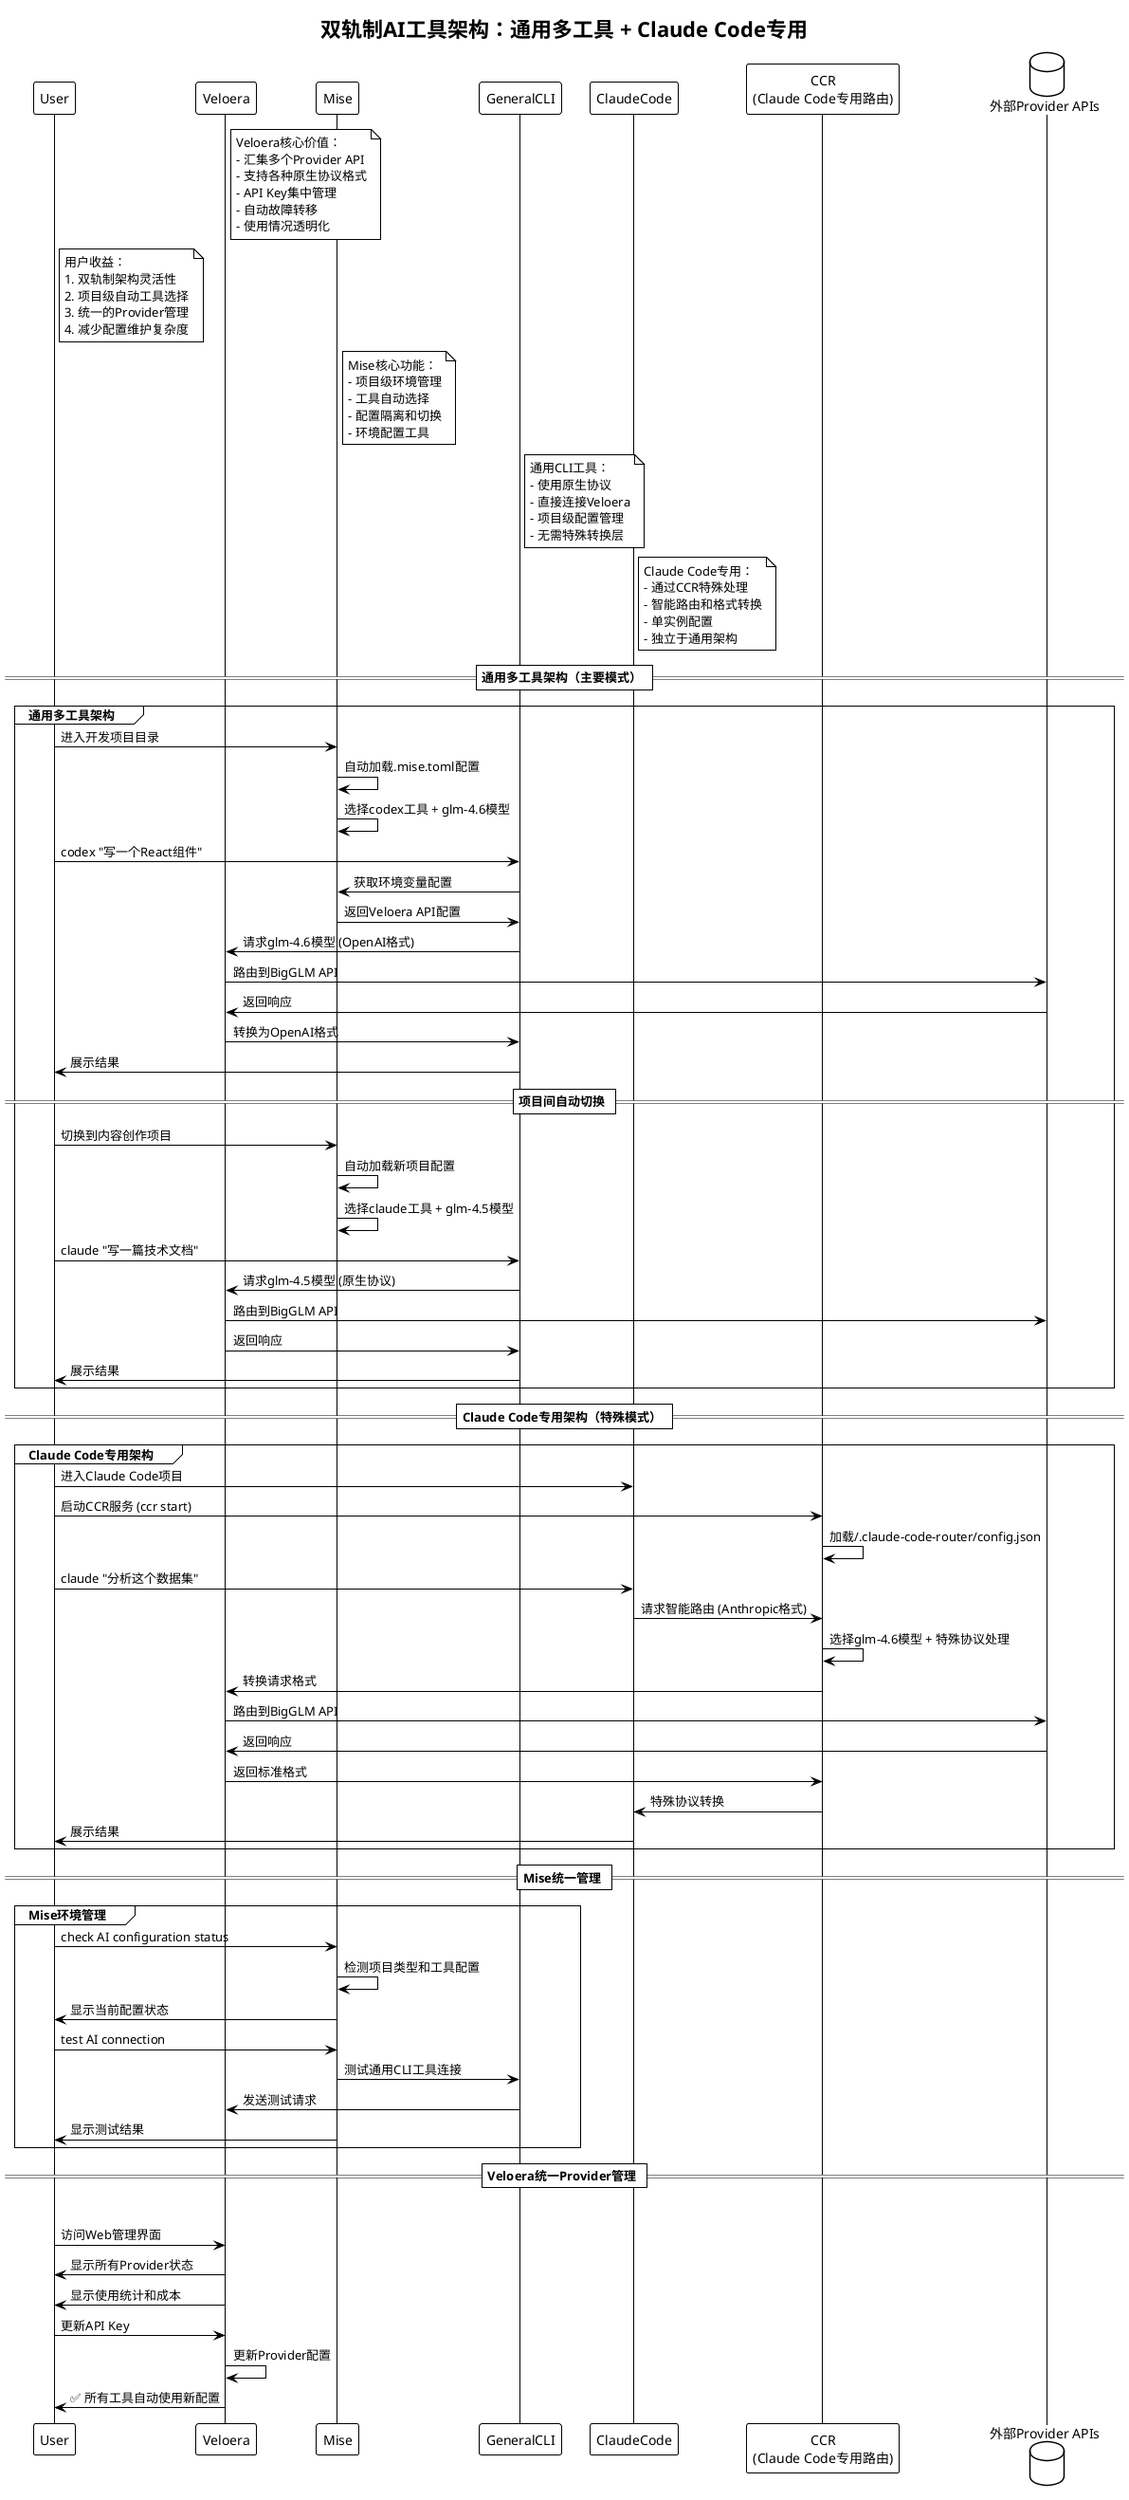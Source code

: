 @startuml dual-track-architecture
!theme plain

title 双轨制AI工具架构：通用多工具 + Claude Code专用

note right of Veloera
  Veloera核心价值：
  - 汇集多个Provider API
  - 支持各种原生协议格式
  - API Key集中管理
  - 自动故障转移
  - 使用情况透明化
end note

note right of User
  用户收益：
  1. 双轨制架构灵活性
  2. 项目级自动工具选择
  3. 统一的Provider管理
  4. 减少配置维护复杂度
end note

note right of Mise
  Mise核心功能：
  - 项目级环境管理
  - 工具自动选择
  - 配置隔离和切换
  - 环境配置工具
end note

note right of GeneralCLI
  通用CLI工具：
  - 使用原生协议
  - 直接连接Veloera
  - 项目级配置管理
  - 无需特殊转换层
end note

note right of ClaudeCode
  Claude Code专用：
  - 通过CCR特殊处理
  - 智能路由和格式转换
  - 单实例配置
  - 独立于通用架构
end note

actor 用户 as User
participant "Veloera Gateway\n(Provider汇集层)" as Veloera
participant "Mise\n(环境管理层)" as Mise
participant "通用CLI工具\n(claude/codex/qwen)" as GeneralCLI
participant "Claude Code CLI\n(Claude Code专用)" as ClaudeCode
participant "CCR\n(Claude Code专用路由)" as CCR
database "外部Provider APIs" as ExternalAPIs

== 通用多工具架构（主要模式） ==

group 通用多工具架构
  User -> Mise: 进入开发项目目录
  Mise -> Mise: 自动加载.mise.toml配置
  Mise -> Mise: 选择codex工具 + glm-4.6模型

  User -> GeneralCLI: codex "写一个React组件"
  GeneralCLI -> Mise: 获取环境变量配置
  Mise -> GeneralCLI: 返回Veloera API配置
  GeneralCLI -> Veloera: 请求glm-4.6模型 (OpenAI格式)
  Veloera -> ExternalAPIs: 路由到BigGLM API
  ExternalAPIs -> Veloera: 返回响应
  Veloera -> GeneralCLI: 转换为OpenAI格式
  GeneralCLI -> User: 展示结果

  == 项目间自动切换 ==
  User -> Mise: 切换到内容创作项目
  Mise -> Mise: 自动加载新项目配置
  Mise -> Mise: 选择claude工具 + glm-4.5模型

  User -> GeneralCLI: claude "写一篇技术文档"
  GeneralCLI -> Veloera: 请求glm-4.5模型 (原生协议)
  Veloera -> ExternalAPIs: 路由到BigGLM API
  Veloera -> GeneralCLI: 返回响应
  GeneralCLI -> User: 展示结果
end

== Claude Code专用架构（特殊模式） ==

group Claude Code专用架构
  User -> ClaudeCode: 进入Claude Code项目
  User -> CCR: 启动CCR服务 (ccr start)
  CCR -> CCR: 加载~/.claude-code-router/config.json

  User -> ClaudeCode: claude "分析这个数据集"
  ClaudeCode -> CCR: 请求智能路由 (Anthropic格式)
  CCR -> CCR: 选择glm-4.6模型 + 特殊协议处理
  CCR -> Veloera: 转换请求格式
  Veloera -> ExternalAPIs: 路由到BigGLM API
  ExternalAPIs -> Veloera: 返回响应
  Veloera -> CCR: 返回标准格式
  CCR -> ClaudeCode: 特殊协议转换
  ClaudeCode -> User: 展示结果
end

== Mise统一管理 ==

group Mise环境管理
  User -> Mise: check AI configuration status
  Mise -> Mise: 检测项目类型和工具配置
  Mise -> User: 显示当前配置状态

  User -> Mise: test AI connection
  Mise -> GeneralCLI: 测试通用CLI工具连接
  GeneralCLI -> Veloera: 发送测试请求
  Mise -> User: 显示测试结果
end

== Veloera统一Provider管理 ==

group Provider集中管理
  User -> Veloera: 访问Web管理界面
  Veloera -> User: 显示所有Provider状态
  Veloera -> User: 显示使用统计和成本

  User -> Veloera: 更新API Key
  Veloera -> Veloera: 更新Provider配置
  Veloera -> User: ✅ 所有工具自动使用新配置

@enduml